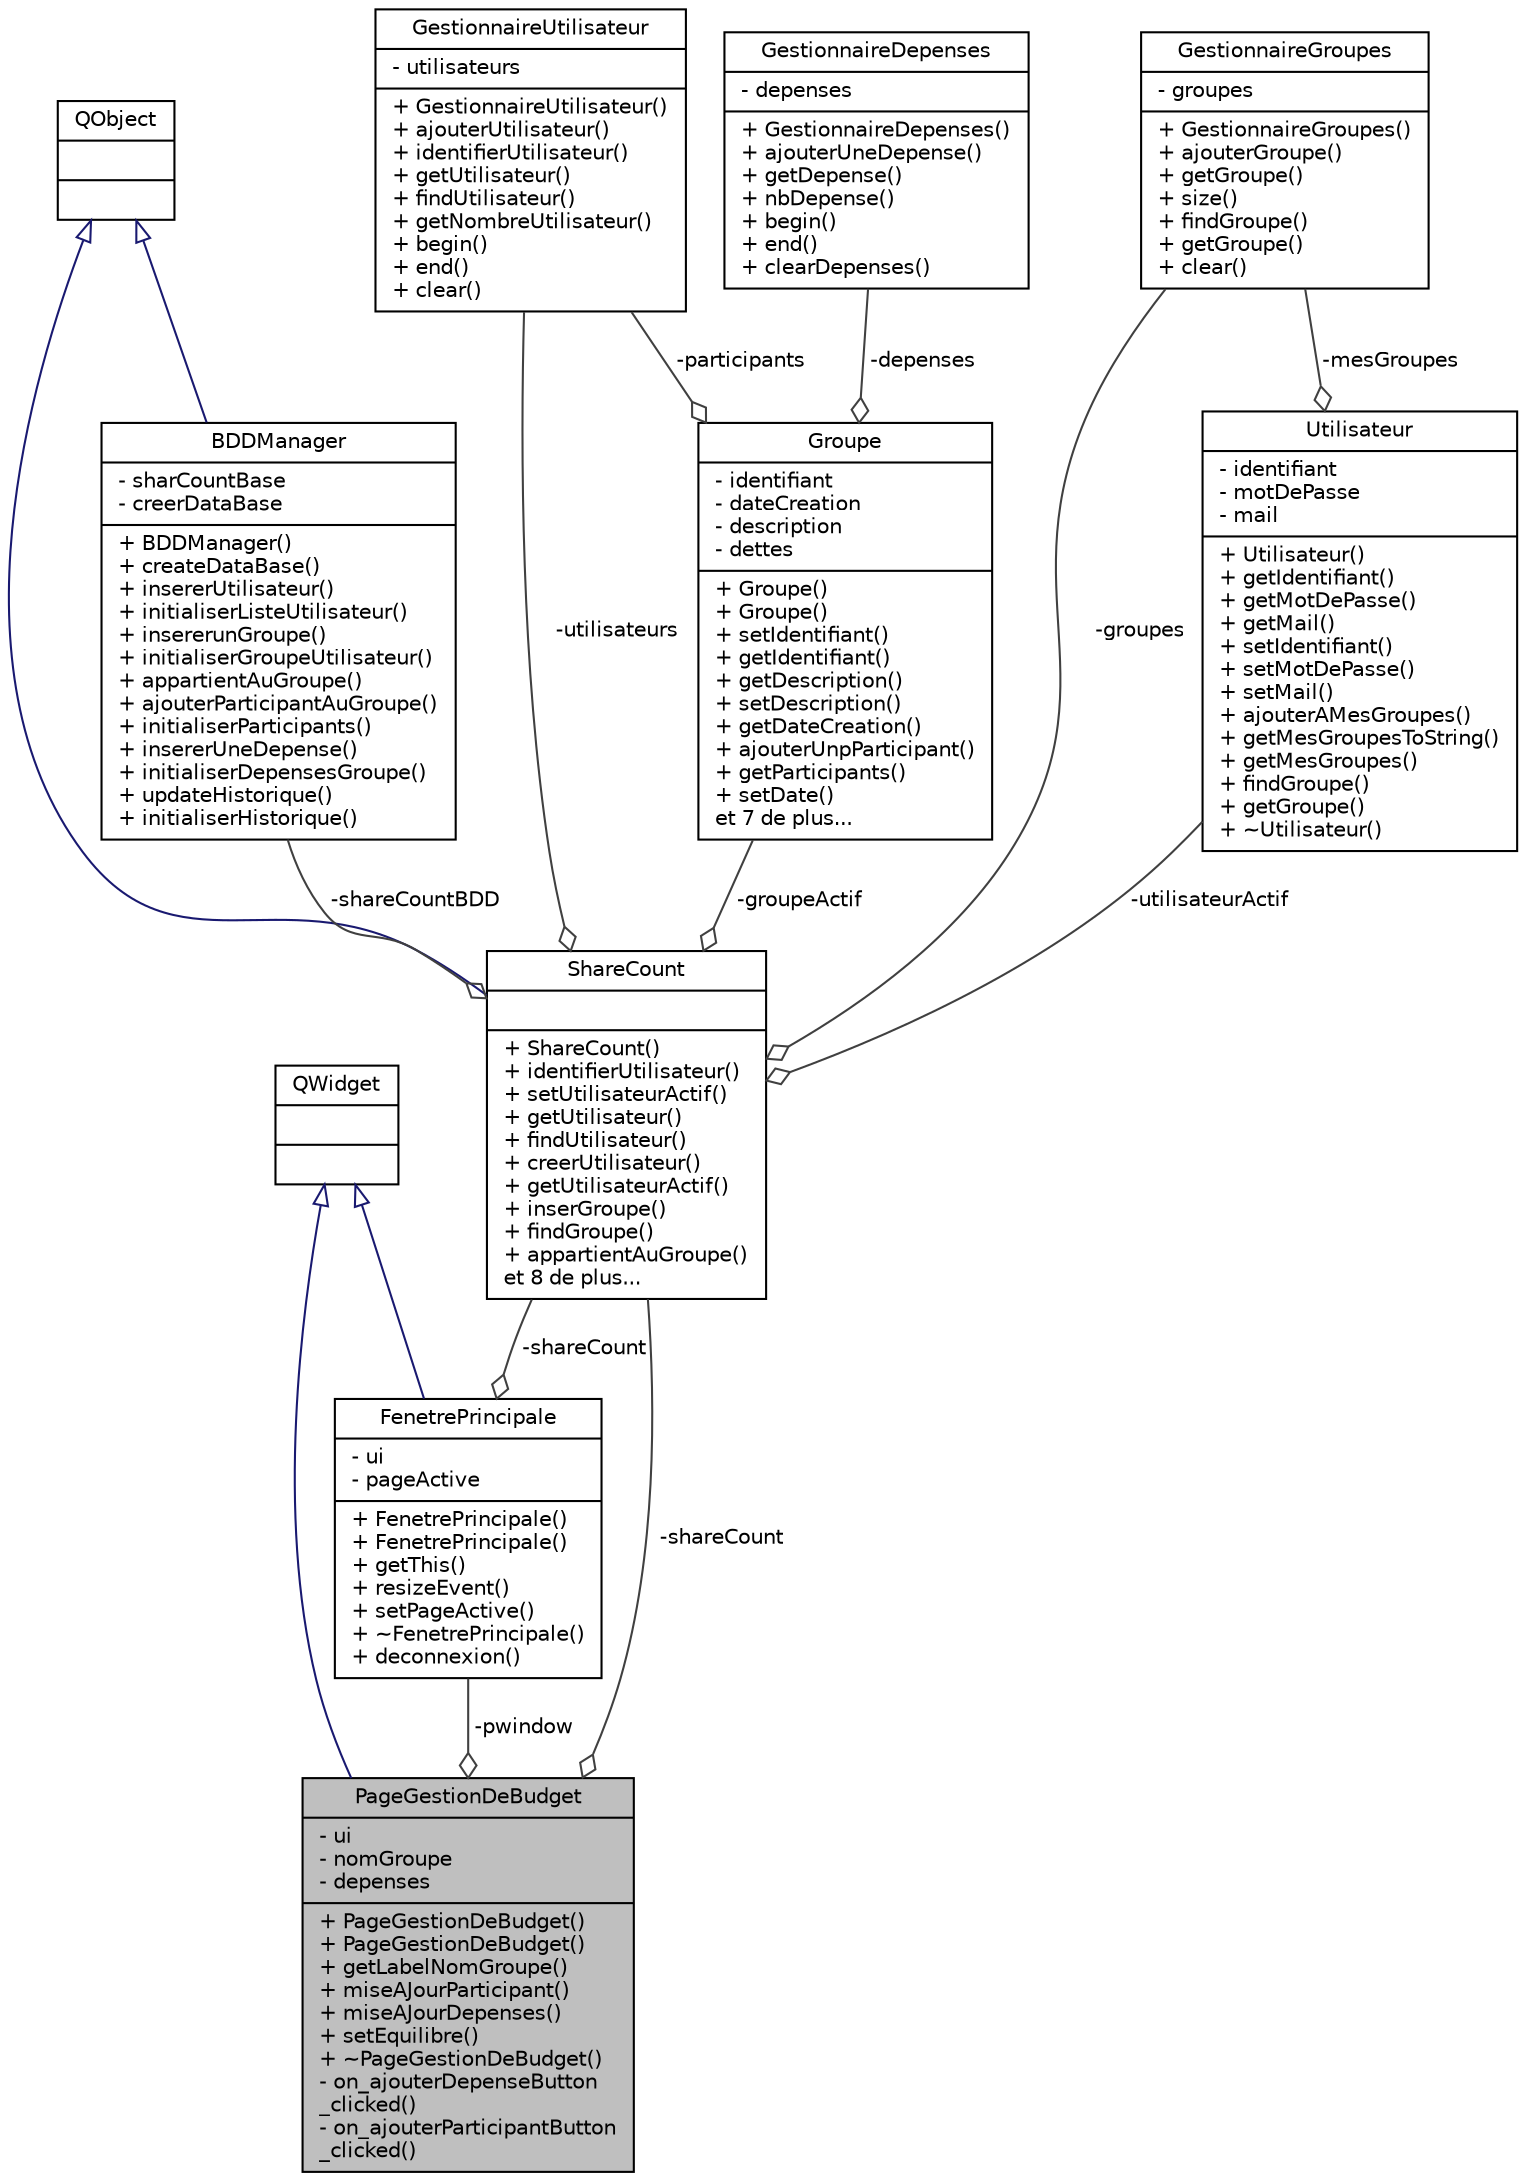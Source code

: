 digraph "PageGestionDeBudget"
{
 // LATEX_PDF_SIZE
  edge [fontname="Helvetica",fontsize="10",labelfontname="Helvetica",labelfontsize="10"];
  node [fontname="Helvetica",fontsize="10",shape=record];
  Node1 [label="{PageGestionDeBudget\n|- ui\l- nomGroupe\l- depenses\l|+ PageGestionDeBudget()\l+ PageGestionDeBudget()\l+ getLabelNomGroupe()\l+ miseAJourParticipant()\l+ miseAJourDepenses()\l+ setEquilibre()\l+ ~PageGestionDeBudget()\l- on_ajouterDepenseButton\l_clicked()\l- on_ajouterParticipantButton\l_clicked()\l}",height=0.2,width=0.4,color="black", fillcolor="grey75", style="filled", fontcolor="black",tooltip=" "];
  Node2 -> Node1 [dir="back",color="midnightblue",fontsize="10",style="solid",arrowtail="onormal"];
  Node2 [label="{QWidget\n||}",height=0.2,width=0.4,color="black", fillcolor="white", style="filled",URL="$class_q_widget.html",tooltip=" "];
  Node3 -> Node1 [color="grey25",fontsize="10",style="solid",label=" -shareCount" ,arrowhead="odiamond"];
  Node3 [label="{ShareCount\n||+ ShareCount()\l+ identifierUtilisateur()\l+ setUtilisateurActif()\l+ getUtilisateur()\l+ findUtilisateur()\l+ creerUtilisateur()\l+ getUtilisateurActif()\l+ inserGroupe()\l+ findGroupe()\l+ appartientAuGroupe()\let 8 de plus...\l}",height=0.2,width=0.4,color="black", fillcolor="white", style="filled",URL="$class_share_count.html",tooltip="The ShareCount class Classe principale du model qui est aussi un QObjet pour pouvoir utiliser les sig..."];
  Node4 -> Node3 [dir="back",color="midnightblue",fontsize="10",style="solid",arrowtail="onormal"];
  Node4 [label="{QObject\n||}",height=0.2,width=0.4,color="black", fillcolor="white", style="filled",URL="$class_q_object.html",tooltip=" "];
  Node5 -> Node3 [color="grey25",fontsize="10",style="solid",label=" -groupeActif" ,arrowhead="odiamond"];
  Node5 [label="{Groupe\n|- identifiant\l- dateCreation\l- description\l- dettes\l|+ Groupe()\l+ Groupe()\l+ setIdentifiant()\l+ getIdentifiant()\l+ getDescription()\l+ setDescription()\l+ getDateCreation()\l+ ajouterUnpParticipant()\l+ getParticipants()\l+ setDate()\let 7 de plus...\l}",height=0.2,width=0.4,color="black", fillcolor="white", style="filled",URL="$class_groupe.html",tooltip="classe abstraite de base pour GestionDeBudget et Cagnotte"];
  Node6 -> Node5 [color="grey25",fontsize="10",style="solid",label=" -participants" ,arrowhead="odiamond"];
  Node6 [label="{GestionnaireUtilisateur\n|- utilisateurs\l|+ GestionnaireUtilisateur()\l+ ajouterUtilisateur()\l+ identifierUtilisateur()\l+ getUtilisateur()\l+ findUtilisateur()\l+ getNombreUtilisateur()\l+ begin()\l+ end()\l+ clear()\l}",height=0.2,width=0.4,color="black", fillcolor="white", style="filled",URL="$class_gestionnaire_utilisateur.html",tooltip="The GestionnaireUtilisateur class C'est un classe qui permet de gérer la collection d'utilisateur."];
  Node7 -> Node5 [color="grey25",fontsize="10",style="solid",label=" -depenses" ,arrowhead="odiamond"];
  Node7 [label="{GestionnaireDepenses\n|- depenses\l|+ GestionnaireDepenses()\l+ ajouterUneDepense()\l+ getDepense()\l+ nbDepense()\l+ begin()\l+ end()\l+ clearDepenses()\l}",height=0.2,width=0.4,color="black", fillcolor="white", style="filled",URL="$class_gestionnaire_depenses.html",tooltip="The GestionnaireDepenses class permet de gérer une collection de dépenses: Un groupe peut avoir plusi..."];
  Node6 -> Node3 [color="grey25",fontsize="10",style="solid",label=" -utilisateurs" ,arrowhead="odiamond"];
  Node8 -> Node3 [color="grey25",fontsize="10",style="solid",label=" -utilisateurActif" ,arrowhead="odiamond"];
  Node8 [label="{Utilisateur\n|- identifiant\l- motDePasse\l- mail\l|+ Utilisateur()\l+ getIdentifiant()\l+ getMotDePasse()\l+ getMail()\l+ setIdentifiant()\l+ setMotDePasse()\l+ setMail()\l+ ajouterAMesGroupes()\l+ getMesGroupesToString()\l+ getMesGroupes()\l+ findGroupe()\l+ getGroupe()\l+ ~Utilisateur()\l}",height=0.2,width=0.4,color="black", fillcolor="white", style="filled",URL="$class_utilisateur.html",tooltip="The Utilisateur class est une classe qui représente un utilisateur ou un compte. défini par un identi..."];
  Node9 -> Node8 [color="grey25",fontsize="10",style="solid",label=" -mesGroupes" ,arrowhead="odiamond"];
  Node9 [label="{GestionnaireGroupes\n|- groupes\l|+ GestionnaireGroupes()\l+ ajouterGroupe()\l+ getGroupe()\l+ size()\l+ findGroupe()\l+ getGroupe()\l+ clear()\l}",height=0.2,width=0.4,color="black", fillcolor="white", style="filled",URL="$class_gestionnaire_groupes.html",tooltip="The GestionnaireGroupes class qui gère une collection de groupes."];
  Node10 -> Node3 [color="grey25",fontsize="10",style="solid",label=" -shareCountBDD" ,arrowhead="odiamond"];
  Node10 [label="{BDDManager\n|- sharCountBase\l- creerDataBase\l|+ BDDManager()\l+ createDataBase()\l+ insererUtilisateur()\l+ initialiserListeUtilisateur()\l+ insererunGroupe()\l+ initialiserGroupeUtilisateur()\l+ appartientAuGroupe()\l+ ajouterParticipantAuGroupe()\l+ initialiserParticipants()\l+ insererUneDepense()\l+ initialiserDepensesGroupe()\l+ updateHistorique()\l+ initialiserHistorique()\l}",height=0.2,width=0.4,color="black", fillcolor="white", style="filled",URL="$class_b_d_d_manager.html",tooltip="The DbManager class qui permet de gérer les entrées et les sorties avec la base de donnée."];
  Node4 -> Node10 [dir="back",color="midnightblue",fontsize="10",style="solid",arrowtail="onormal"];
  Node9 -> Node3 [color="grey25",fontsize="10",style="solid",label=" -groupes" ,arrowhead="odiamond"];
  Node11 -> Node1 [color="grey25",fontsize="10",style="solid",label=" -pwindow" ,arrowhead="odiamond"];
  Node11 [label="{FenetrePrincipale\n|- ui\l- pageActive\l|+ FenetrePrincipale()\l+ FenetrePrincipale()\l+ getThis()\l+ resizeEvent()\l+ setPageActive()\l+ ~FenetrePrincipale()\l+ deconnexion()\l}",height=0.2,width=0.4,color="black", fillcolor="white", style="filled",URL="$class_fenetre_principale.html",tooltip="The FenetrePrincipale class, cette classe va permettre de contenir toutes les pages de l'application."];
  Node2 -> Node11 [dir="back",color="midnightblue",fontsize="10",style="solid",arrowtail="onormal"];
  Node3 -> Node11 [color="grey25",fontsize="10",style="solid",label=" -shareCount" ,arrowhead="odiamond"];
}
